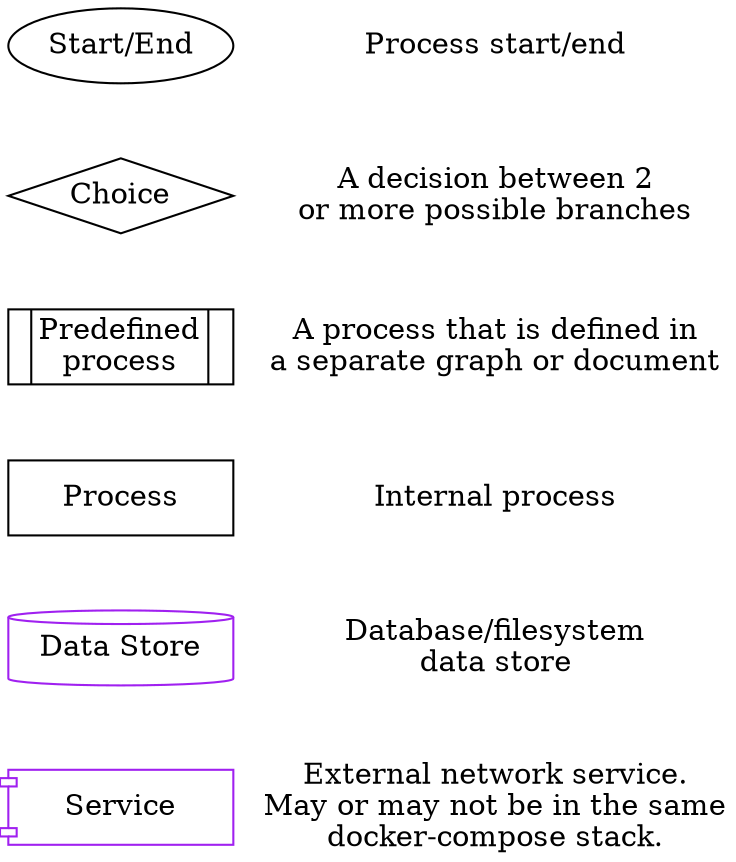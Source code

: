digraph {
  edge [style=invis]
  node [margin=0, width="1.5"]
  nodesep=0.2

  Choice   [label="Choice", shape=diamond]
  NChoice  [label="A decision between 2\nor more possible branches", shape=plaintext]
  PreDef   [label="|Predefined\nprocess|", shape=record]
  NPreDef  [label="A process that is defined in\na separate graph or document", shape=plaintext]
  Process  [label="Process", shape=rect]
  NProcess [label="Internal process", shape=plaintext]
  End      [label="Start/End"]
  NEnd     [label="Process start/end", shape=plaintext]
  DB       [label="Data Store", shape=cylinder, color=purple]
  NDB      [label="Database/filesystem\ndata store", shape=plaintext]
  ExtServ  [label="Service", shape=component, color=purple]
  NExtServ [label="External network service.\nMay or may not be in the same\ndocker-compose stack.", shape=plaintext]

  End -> Choice -> PreDef -> Process -> DB -> ExtServ
  NEnd -> NChoice -> NPreDef -> NProcess -> NDB -> NExtServ
}
